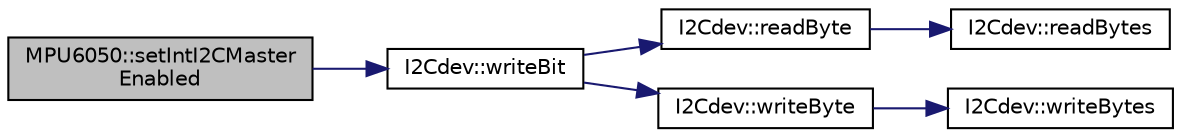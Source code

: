 digraph "MPU6050::setIntI2CMasterEnabled"
{
  edge [fontname="Helvetica",fontsize="10",labelfontname="Helvetica",labelfontsize="10"];
  node [fontname="Helvetica",fontsize="10",shape=record];
  rankdir="LR";
  Node1095 [label="MPU6050::setIntI2CMaster\lEnabled",height=0.2,width=0.4,color="black", fillcolor="grey75", style="filled", fontcolor="black"];
  Node1095 -> Node1096 [color="midnightblue",fontsize="10",style="solid",fontname="Helvetica"];
  Node1096 [label="I2Cdev::writeBit",height=0.2,width=0.4,color="black", fillcolor="white", style="filled",URL="$class_i2_cdev.html#aa68890af87de5471d32e583ebbd91acb",tooltip="write a single bit in an 8-bit device register. "];
  Node1096 -> Node1097 [color="midnightblue",fontsize="10",style="solid",fontname="Helvetica"];
  Node1097 [label="I2Cdev::readByte",height=0.2,width=0.4,color="black", fillcolor="white", style="filled",URL="$class_i2_cdev.html#aef1db446b45660c6631fc780278ac366",tooltip="Read single byte from an 8-bit device register. "];
  Node1097 -> Node1098 [color="midnightblue",fontsize="10",style="solid",fontname="Helvetica"];
  Node1098 [label="I2Cdev::readBytes",height=0.2,width=0.4,color="black", fillcolor="white", style="filled",URL="$class_i2_cdev.html#ae1eed9468ce4653e080bfd8481d2ac88",tooltip="Read multiple bytes from an 8-bit device register. "];
  Node1096 -> Node1099 [color="midnightblue",fontsize="10",style="solid",fontname="Helvetica"];
  Node1099 [label="I2Cdev::writeByte",height=0.2,width=0.4,color="black", fillcolor="white", style="filled",URL="$class_i2_cdev.html#aeb297637ef985cd562da465ba61b7042",tooltip="Write single byte to an 8-bit device register. "];
  Node1099 -> Node1100 [color="midnightblue",fontsize="10",style="solid",fontname="Helvetica"];
  Node1100 [label="I2Cdev::writeBytes",height=0.2,width=0.4,color="black", fillcolor="white", style="filled",URL="$class_i2_cdev.html#aa4e39cac6c0eac5112f9132084bcc93e"];
}
